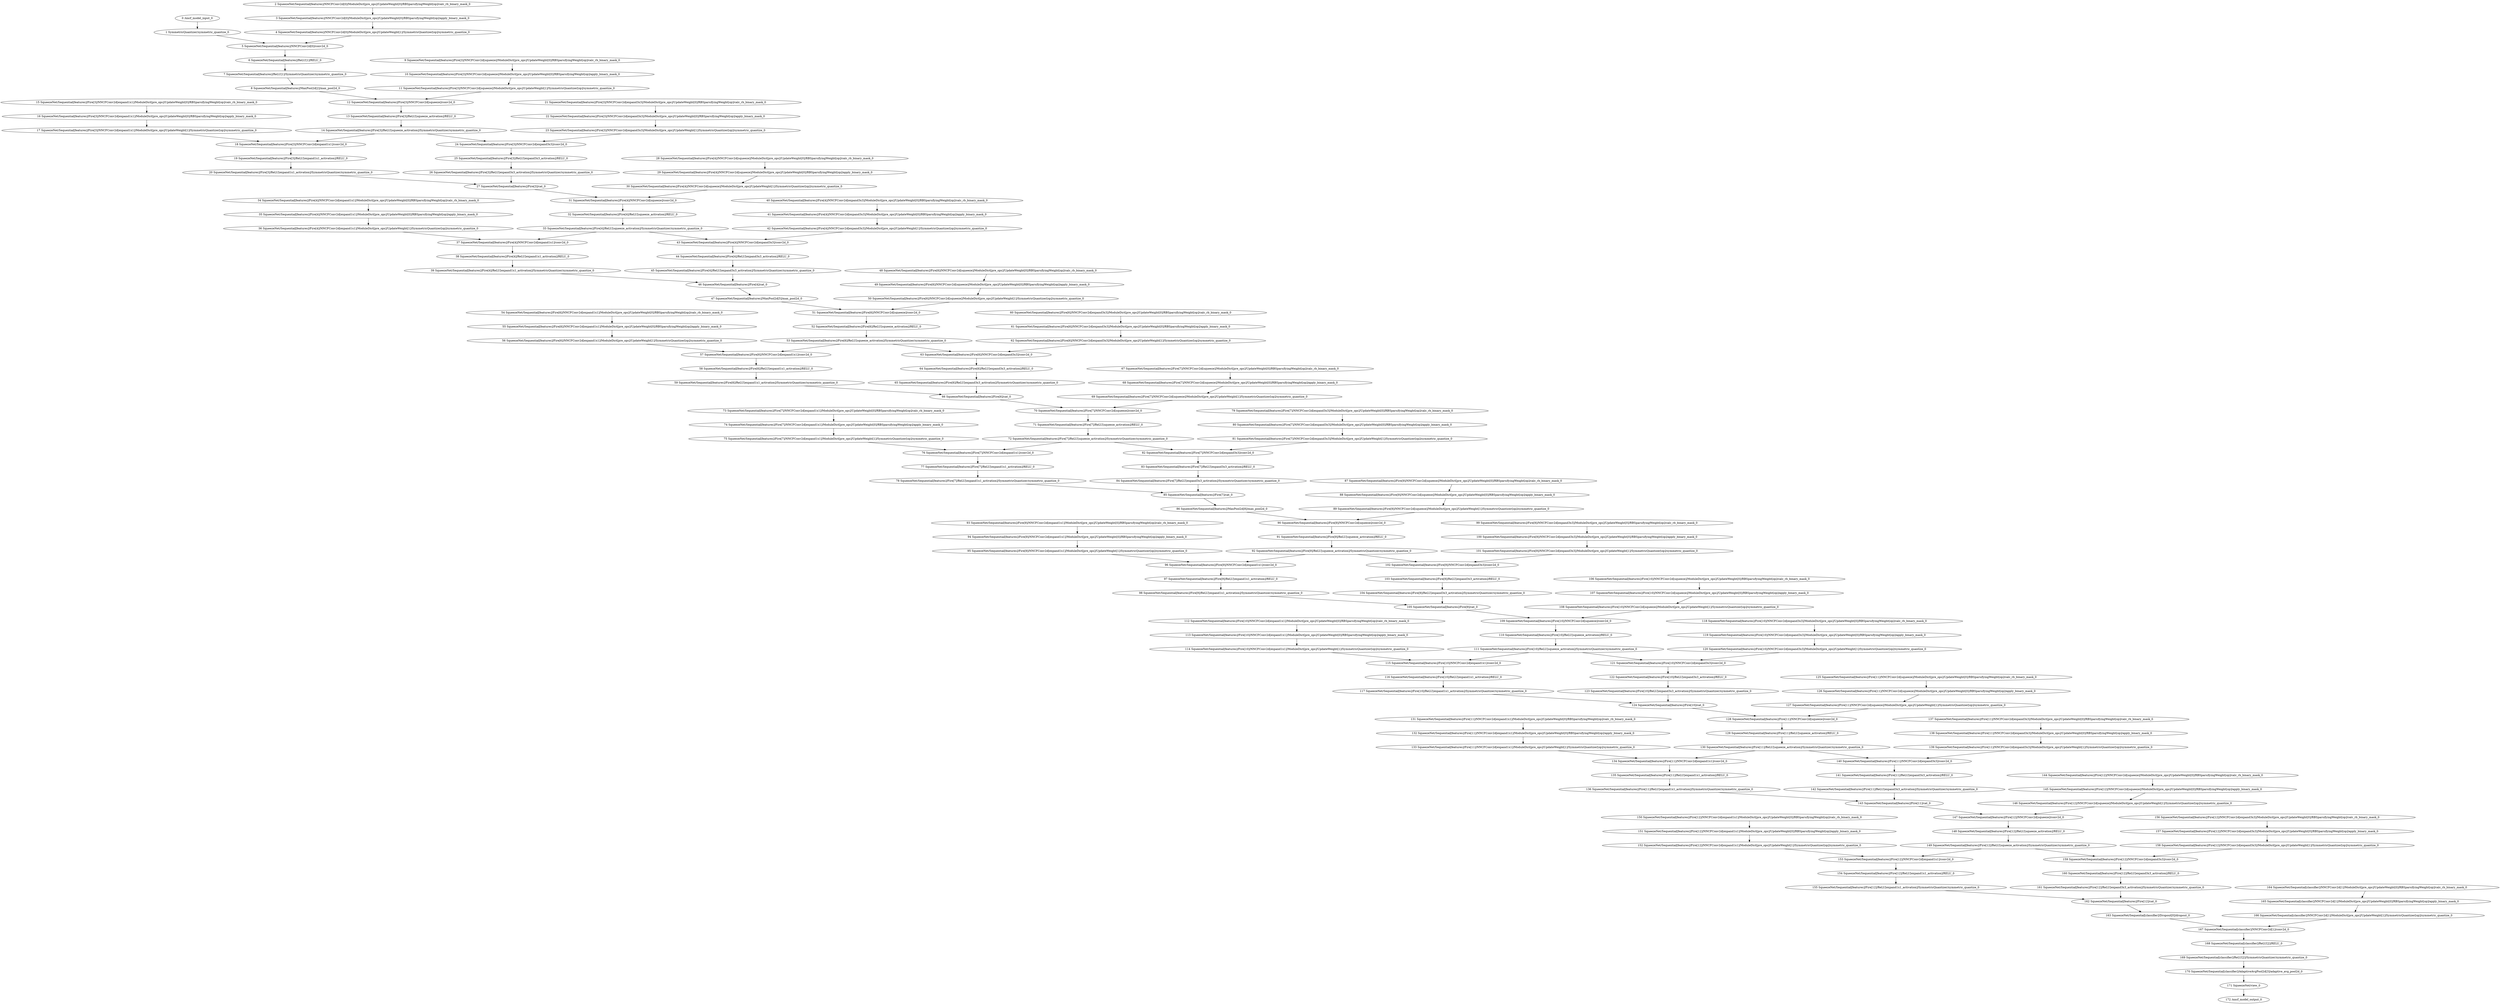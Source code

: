 strict digraph  {
"0 /nncf_model_input_0" [id=0, type=nncf_model_input];
"1 SymmetricQuantizer/symmetric_quantize_0" [id=1, type=symmetric_quantize];
"2 SqueezeNet/Sequential[features]/NNCFConv2d[0]/ModuleDict[pre_ops]/UpdateWeight[0]/RBSparsifyingWeight[op]/calc_rb_binary_mask_0" [id=2, type=calc_rb_binary_mask];
"3 SqueezeNet/Sequential[features]/NNCFConv2d[0]/ModuleDict[pre_ops]/UpdateWeight[0]/RBSparsifyingWeight[op]/apply_binary_mask_0" [id=3, type=apply_binary_mask];
"4 SqueezeNet/Sequential[features]/NNCFConv2d[0]/ModuleDict[pre_ops]/UpdateWeight[1]/SymmetricQuantizer[op]/symmetric_quantize_0" [id=4, type=symmetric_quantize];
"5 SqueezeNet/Sequential[features]/NNCFConv2d[0]/conv2d_0" [id=5, type=conv2d];
"6 SqueezeNet/Sequential[features]/ReLU[1]/RELU_0" [id=6, type=RELU];
"7 SqueezeNet/Sequential[features]/ReLU[1]/SymmetricQuantizer/symmetric_quantize_0" [id=7, type=symmetric_quantize];
"8 SqueezeNet/Sequential[features]/MaxPool2d[2]/max_pool2d_0" [id=8, type=max_pool2d];
"9 SqueezeNet/Sequential[features]/Fire[3]/NNCFConv2d[squeeze]/ModuleDict[pre_ops]/UpdateWeight[0]/RBSparsifyingWeight[op]/calc_rb_binary_mask_0" [id=9, type=calc_rb_binary_mask];
"10 SqueezeNet/Sequential[features]/Fire[3]/NNCFConv2d[squeeze]/ModuleDict[pre_ops]/UpdateWeight[0]/RBSparsifyingWeight[op]/apply_binary_mask_0" [id=10, type=apply_binary_mask];
"11 SqueezeNet/Sequential[features]/Fire[3]/NNCFConv2d[squeeze]/ModuleDict[pre_ops]/UpdateWeight[1]/SymmetricQuantizer[op]/symmetric_quantize_0" [id=11, type=symmetric_quantize];
"12 SqueezeNet/Sequential[features]/Fire[3]/NNCFConv2d[squeeze]/conv2d_0" [id=12, type=conv2d];
"13 SqueezeNet/Sequential[features]/Fire[3]/ReLU[squeeze_activation]/RELU_0" [id=13, type=RELU];
"14 SqueezeNet/Sequential[features]/Fire[3]/ReLU[squeeze_activation]/SymmetricQuantizer/symmetric_quantize_0" [id=14, type=symmetric_quantize];
"15 SqueezeNet/Sequential[features]/Fire[3]/NNCFConv2d[expand1x1]/ModuleDict[pre_ops]/UpdateWeight[0]/RBSparsifyingWeight[op]/calc_rb_binary_mask_0" [id=15, type=calc_rb_binary_mask];
"16 SqueezeNet/Sequential[features]/Fire[3]/NNCFConv2d[expand1x1]/ModuleDict[pre_ops]/UpdateWeight[0]/RBSparsifyingWeight[op]/apply_binary_mask_0" [id=16, type=apply_binary_mask];
"17 SqueezeNet/Sequential[features]/Fire[3]/NNCFConv2d[expand1x1]/ModuleDict[pre_ops]/UpdateWeight[1]/SymmetricQuantizer[op]/symmetric_quantize_0" [id=17, type=symmetric_quantize];
"18 SqueezeNet/Sequential[features]/Fire[3]/NNCFConv2d[expand1x1]/conv2d_0" [id=18, type=conv2d];
"19 SqueezeNet/Sequential[features]/Fire[3]/ReLU[expand1x1_activation]/RELU_0" [id=19, type=RELU];
"20 SqueezeNet/Sequential[features]/Fire[3]/ReLU[expand1x1_activation]/SymmetricQuantizer/symmetric_quantize_0" [id=20, type=symmetric_quantize];
"21 SqueezeNet/Sequential[features]/Fire[3]/NNCFConv2d[expand3x3]/ModuleDict[pre_ops]/UpdateWeight[0]/RBSparsifyingWeight[op]/calc_rb_binary_mask_0" [id=21, type=calc_rb_binary_mask];
"22 SqueezeNet/Sequential[features]/Fire[3]/NNCFConv2d[expand3x3]/ModuleDict[pre_ops]/UpdateWeight[0]/RBSparsifyingWeight[op]/apply_binary_mask_0" [id=22, type=apply_binary_mask];
"23 SqueezeNet/Sequential[features]/Fire[3]/NNCFConv2d[expand3x3]/ModuleDict[pre_ops]/UpdateWeight[1]/SymmetricQuantizer[op]/symmetric_quantize_0" [id=23, type=symmetric_quantize];
"24 SqueezeNet/Sequential[features]/Fire[3]/NNCFConv2d[expand3x3]/conv2d_0" [id=24, type=conv2d];
"25 SqueezeNet/Sequential[features]/Fire[3]/ReLU[expand3x3_activation]/RELU_0" [id=25, type=RELU];
"26 SqueezeNet/Sequential[features]/Fire[3]/ReLU[expand3x3_activation]/SymmetricQuantizer/symmetric_quantize_0" [id=26, type=symmetric_quantize];
"27 SqueezeNet/Sequential[features]/Fire[3]/cat_0" [id=27, type=cat];
"28 SqueezeNet/Sequential[features]/Fire[4]/NNCFConv2d[squeeze]/ModuleDict[pre_ops]/UpdateWeight[0]/RBSparsifyingWeight[op]/calc_rb_binary_mask_0" [id=28, type=calc_rb_binary_mask];
"29 SqueezeNet/Sequential[features]/Fire[4]/NNCFConv2d[squeeze]/ModuleDict[pre_ops]/UpdateWeight[0]/RBSparsifyingWeight[op]/apply_binary_mask_0" [id=29, type=apply_binary_mask];
"30 SqueezeNet/Sequential[features]/Fire[4]/NNCFConv2d[squeeze]/ModuleDict[pre_ops]/UpdateWeight[1]/SymmetricQuantizer[op]/symmetric_quantize_0" [id=30, type=symmetric_quantize];
"31 SqueezeNet/Sequential[features]/Fire[4]/NNCFConv2d[squeeze]/conv2d_0" [id=31, type=conv2d];
"32 SqueezeNet/Sequential[features]/Fire[4]/ReLU[squeeze_activation]/RELU_0" [id=32, type=RELU];
"33 SqueezeNet/Sequential[features]/Fire[4]/ReLU[squeeze_activation]/SymmetricQuantizer/symmetric_quantize_0" [id=33, type=symmetric_quantize];
"34 SqueezeNet/Sequential[features]/Fire[4]/NNCFConv2d[expand1x1]/ModuleDict[pre_ops]/UpdateWeight[0]/RBSparsifyingWeight[op]/calc_rb_binary_mask_0" [id=34, type=calc_rb_binary_mask];
"35 SqueezeNet/Sequential[features]/Fire[4]/NNCFConv2d[expand1x1]/ModuleDict[pre_ops]/UpdateWeight[0]/RBSparsifyingWeight[op]/apply_binary_mask_0" [id=35, type=apply_binary_mask];
"36 SqueezeNet/Sequential[features]/Fire[4]/NNCFConv2d[expand1x1]/ModuleDict[pre_ops]/UpdateWeight[1]/SymmetricQuantizer[op]/symmetric_quantize_0" [id=36, type=symmetric_quantize];
"37 SqueezeNet/Sequential[features]/Fire[4]/NNCFConv2d[expand1x1]/conv2d_0" [id=37, type=conv2d];
"38 SqueezeNet/Sequential[features]/Fire[4]/ReLU[expand1x1_activation]/RELU_0" [id=38, type=RELU];
"39 SqueezeNet/Sequential[features]/Fire[4]/ReLU[expand1x1_activation]/SymmetricQuantizer/symmetric_quantize_0" [id=39, type=symmetric_quantize];
"40 SqueezeNet/Sequential[features]/Fire[4]/NNCFConv2d[expand3x3]/ModuleDict[pre_ops]/UpdateWeight[0]/RBSparsifyingWeight[op]/calc_rb_binary_mask_0" [id=40, type=calc_rb_binary_mask];
"41 SqueezeNet/Sequential[features]/Fire[4]/NNCFConv2d[expand3x3]/ModuleDict[pre_ops]/UpdateWeight[0]/RBSparsifyingWeight[op]/apply_binary_mask_0" [id=41, type=apply_binary_mask];
"42 SqueezeNet/Sequential[features]/Fire[4]/NNCFConv2d[expand3x3]/ModuleDict[pre_ops]/UpdateWeight[1]/SymmetricQuantizer[op]/symmetric_quantize_0" [id=42, type=symmetric_quantize];
"43 SqueezeNet/Sequential[features]/Fire[4]/NNCFConv2d[expand3x3]/conv2d_0" [id=43, type=conv2d];
"44 SqueezeNet/Sequential[features]/Fire[4]/ReLU[expand3x3_activation]/RELU_0" [id=44, type=RELU];
"45 SqueezeNet/Sequential[features]/Fire[4]/ReLU[expand3x3_activation]/SymmetricQuantizer/symmetric_quantize_0" [id=45, type=symmetric_quantize];
"46 SqueezeNet/Sequential[features]/Fire[4]/cat_0" [id=46, type=cat];
"47 SqueezeNet/Sequential[features]/MaxPool2d[5]/max_pool2d_0" [id=47, type=max_pool2d];
"48 SqueezeNet/Sequential[features]/Fire[6]/NNCFConv2d[squeeze]/ModuleDict[pre_ops]/UpdateWeight[0]/RBSparsifyingWeight[op]/calc_rb_binary_mask_0" [id=48, type=calc_rb_binary_mask];
"49 SqueezeNet/Sequential[features]/Fire[6]/NNCFConv2d[squeeze]/ModuleDict[pre_ops]/UpdateWeight[0]/RBSparsifyingWeight[op]/apply_binary_mask_0" [id=49, type=apply_binary_mask];
"50 SqueezeNet/Sequential[features]/Fire[6]/NNCFConv2d[squeeze]/ModuleDict[pre_ops]/UpdateWeight[1]/SymmetricQuantizer[op]/symmetric_quantize_0" [id=50, type=symmetric_quantize];
"51 SqueezeNet/Sequential[features]/Fire[6]/NNCFConv2d[squeeze]/conv2d_0" [id=51, type=conv2d];
"52 SqueezeNet/Sequential[features]/Fire[6]/ReLU[squeeze_activation]/RELU_0" [id=52, type=RELU];
"53 SqueezeNet/Sequential[features]/Fire[6]/ReLU[squeeze_activation]/SymmetricQuantizer/symmetric_quantize_0" [id=53, type=symmetric_quantize];
"54 SqueezeNet/Sequential[features]/Fire[6]/NNCFConv2d[expand1x1]/ModuleDict[pre_ops]/UpdateWeight[0]/RBSparsifyingWeight[op]/calc_rb_binary_mask_0" [id=54, type=calc_rb_binary_mask];
"55 SqueezeNet/Sequential[features]/Fire[6]/NNCFConv2d[expand1x1]/ModuleDict[pre_ops]/UpdateWeight[0]/RBSparsifyingWeight[op]/apply_binary_mask_0" [id=55, type=apply_binary_mask];
"56 SqueezeNet/Sequential[features]/Fire[6]/NNCFConv2d[expand1x1]/ModuleDict[pre_ops]/UpdateWeight[1]/SymmetricQuantizer[op]/symmetric_quantize_0" [id=56, type=symmetric_quantize];
"57 SqueezeNet/Sequential[features]/Fire[6]/NNCFConv2d[expand1x1]/conv2d_0" [id=57, type=conv2d];
"58 SqueezeNet/Sequential[features]/Fire[6]/ReLU[expand1x1_activation]/RELU_0" [id=58, type=RELU];
"59 SqueezeNet/Sequential[features]/Fire[6]/ReLU[expand1x1_activation]/SymmetricQuantizer/symmetric_quantize_0" [id=59, type=symmetric_quantize];
"60 SqueezeNet/Sequential[features]/Fire[6]/NNCFConv2d[expand3x3]/ModuleDict[pre_ops]/UpdateWeight[0]/RBSparsifyingWeight[op]/calc_rb_binary_mask_0" [id=60, type=calc_rb_binary_mask];
"61 SqueezeNet/Sequential[features]/Fire[6]/NNCFConv2d[expand3x3]/ModuleDict[pre_ops]/UpdateWeight[0]/RBSparsifyingWeight[op]/apply_binary_mask_0" [id=61, type=apply_binary_mask];
"62 SqueezeNet/Sequential[features]/Fire[6]/NNCFConv2d[expand3x3]/ModuleDict[pre_ops]/UpdateWeight[1]/SymmetricQuantizer[op]/symmetric_quantize_0" [id=62, type=symmetric_quantize];
"63 SqueezeNet/Sequential[features]/Fire[6]/NNCFConv2d[expand3x3]/conv2d_0" [id=63, type=conv2d];
"64 SqueezeNet/Sequential[features]/Fire[6]/ReLU[expand3x3_activation]/RELU_0" [id=64, type=RELU];
"65 SqueezeNet/Sequential[features]/Fire[6]/ReLU[expand3x3_activation]/SymmetricQuantizer/symmetric_quantize_0" [id=65, type=symmetric_quantize];
"66 SqueezeNet/Sequential[features]/Fire[6]/cat_0" [id=66, type=cat];
"67 SqueezeNet/Sequential[features]/Fire[7]/NNCFConv2d[squeeze]/ModuleDict[pre_ops]/UpdateWeight[0]/RBSparsifyingWeight[op]/calc_rb_binary_mask_0" [id=67, type=calc_rb_binary_mask];
"68 SqueezeNet/Sequential[features]/Fire[7]/NNCFConv2d[squeeze]/ModuleDict[pre_ops]/UpdateWeight[0]/RBSparsifyingWeight[op]/apply_binary_mask_0" [id=68, type=apply_binary_mask];
"69 SqueezeNet/Sequential[features]/Fire[7]/NNCFConv2d[squeeze]/ModuleDict[pre_ops]/UpdateWeight[1]/SymmetricQuantizer[op]/symmetric_quantize_0" [id=69, type=symmetric_quantize];
"70 SqueezeNet/Sequential[features]/Fire[7]/NNCFConv2d[squeeze]/conv2d_0" [id=70, type=conv2d];
"71 SqueezeNet/Sequential[features]/Fire[7]/ReLU[squeeze_activation]/RELU_0" [id=71, type=RELU];
"72 SqueezeNet/Sequential[features]/Fire[7]/ReLU[squeeze_activation]/SymmetricQuantizer/symmetric_quantize_0" [id=72, type=symmetric_quantize];
"73 SqueezeNet/Sequential[features]/Fire[7]/NNCFConv2d[expand1x1]/ModuleDict[pre_ops]/UpdateWeight[0]/RBSparsifyingWeight[op]/calc_rb_binary_mask_0" [id=73, type=calc_rb_binary_mask];
"74 SqueezeNet/Sequential[features]/Fire[7]/NNCFConv2d[expand1x1]/ModuleDict[pre_ops]/UpdateWeight[0]/RBSparsifyingWeight[op]/apply_binary_mask_0" [id=74, type=apply_binary_mask];
"75 SqueezeNet/Sequential[features]/Fire[7]/NNCFConv2d[expand1x1]/ModuleDict[pre_ops]/UpdateWeight[1]/SymmetricQuantizer[op]/symmetric_quantize_0" [id=75, type=symmetric_quantize];
"76 SqueezeNet/Sequential[features]/Fire[7]/NNCFConv2d[expand1x1]/conv2d_0" [id=76, type=conv2d];
"77 SqueezeNet/Sequential[features]/Fire[7]/ReLU[expand1x1_activation]/RELU_0" [id=77, type=RELU];
"78 SqueezeNet/Sequential[features]/Fire[7]/ReLU[expand1x1_activation]/SymmetricQuantizer/symmetric_quantize_0" [id=78, type=symmetric_quantize];
"79 SqueezeNet/Sequential[features]/Fire[7]/NNCFConv2d[expand3x3]/ModuleDict[pre_ops]/UpdateWeight[0]/RBSparsifyingWeight[op]/calc_rb_binary_mask_0" [id=79, type=calc_rb_binary_mask];
"80 SqueezeNet/Sequential[features]/Fire[7]/NNCFConv2d[expand3x3]/ModuleDict[pre_ops]/UpdateWeight[0]/RBSparsifyingWeight[op]/apply_binary_mask_0" [id=80, type=apply_binary_mask];
"81 SqueezeNet/Sequential[features]/Fire[7]/NNCFConv2d[expand3x3]/ModuleDict[pre_ops]/UpdateWeight[1]/SymmetricQuantizer[op]/symmetric_quantize_0" [id=81, type=symmetric_quantize];
"82 SqueezeNet/Sequential[features]/Fire[7]/NNCFConv2d[expand3x3]/conv2d_0" [id=82, type=conv2d];
"83 SqueezeNet/Sequential[features]/Fire[7]/ReLU[expand3x3_activation]/RELU_0" [id=83, type=RELU];
"84 SqueezeNet/Sequential[features]/Fire[7]/ReLU[expand3x3_activation]/SymmetricQuantizer/symmetric_quantize_0" [id=84, type=symmetric_quantize];
"85 SqueezeNet/Sequential[features]/Fire[7]/cat_0" [id=85, type=cat];
"86 SqueezeNet/Sequential[features]/MaxPool2d[8]/max_pool2d_0" [id=86, type=max_pool2d];
"87 SqueezeNet/Sequential[features]/Fire[9]/NNCFConv2d[squeeze]/ModuleDict[pre_ops]/UpdateWeight[0]/RBSparsifyingWeight[op]/calc_rb_binary_mask_0" [id=87, type=calc_rb_binary_mask];
"88 SqueezeNet/Sequential[features]/Fire[9]/NNCFConv2d[squeeze]/ModuleDict[pre_ops]/UpdateWeight[0]/RBSparsifyingWeight[op]/apply_binary_mask_0" [id=88, type=apply_binary_mask];
"89 SqueezeNet/Sequential[features]/Fire[9]/NNCFConv2d[squeeze]/ModuleDict[pre_ops]/UpdateWeight[1]/SymmetricQuantizer[op]/symmetric_quantize_0" [id=89, type=symmetric_quantize];
"90 SqueezeNet/Sequential[features]/Fire[9]/NNCFConv2d[squeeze]/conv2d_0" [id=90, type=conv2d];
"91 SqueezeNet/Sequential[features]/Fire[9]/ReLU[squeeze_activation]/RELU_0" [id=91, type=RELU];
"92 SqueezeNet/Sequential[features]/Fire[9]/ReLU[squeeze_activation]/SymmetricQuantizer/symmetric_quantize_0" [id=92, type=symmetric_quantize];
"93 SqueezeNet/Sequential[features]/Fire[9]/NNCFConv2d[expand1x1]/ModuleDict[pre_ops]/UpdateWeight[0]/RBSparsifyingWeight[op]/calc_rb_binary_mask_0" [id=93, type=calc_rb_binary_mask];
"94 SqueezeNet/Sequential[features]/Fire[9]/NNCFConv2d[expand1x1]/ModuleDict[pre_ops]/UpdateWeight[0]/RBSparsifyingWeight[op]/apply_binary_mask_0" [id=94, type=apply_binary_mask];
"95 SqueezeNet/Sequential[features]/Fire[9]/NNCFConv2d[expand1x1]/ModuleDict[pre_ops]/UpdateWeight[1]/SymmetricQuantizer[op]/symmetric_quantize_0" [id=95, type=symmetric_quantize];
"96 SqueezeNet/Sequential[features]/Fire[9]/NNCFConv2d[expand1x1]/conv2d_0" [id=96, type=conv2d];
"97 SqueezeNet/Sequential[features]/Fire[9]/ReLU[expand1x1_activation]/RELU_0" [id=97, type=RELU];
"98 SqueezeNet/Sequential[features]/Fire[9]/ReLU[expand1x1_activation]/SymmetricQuantizer/symmetric_quantize_0" [id=98, type=symmetric_quantize];
"99 SqueezeNet/Sequential[features]/Fire[9]/NNCFConv2d[expand3x3]/ModuleDict[pre_ops]/UpdateWeight[0]/RBSparsifyingWeight[op]/calc_rb_binary_mask_0" [id=99, type=calc_rb_binary_mask];
"100 SqueezeNet/Sequential[features]/Fire[9]/NNCFConv2d[expand3x3]/ModuleDict[pre_ops]/UpdateWeight[0]/RBSparsifyingWeight[op]/apply_binary_mask_0" [id=100, type=apply_binary_mask];
"101 SqueezeNet/Sequential[features]/Fire[9]/NNCFConv2d[expand3x3]/ModuleDict[pre_ops]/UpdateWeight[1]/SymmetricQuantizer[op]/symmetric_quantize_0" [id=101, type=symmetric_quantize];
"102 SqueezeNet/Sequential[features]/Fire[9]/NNCFConv2d[expand3x3]/conv2d_0" [id=102, type=conv2d];
"103 SqueezeNet/Sequential[features]/Fire[9]/ReLU[expand3x3_activation]/RELU_0" [id=103, type=RELU];
"104 SqueezeNet/Sequential[features]/Fire[9]/ReLU[expand3x3_activation]/SymmetricQuantizer/symmetric_quantize_0" [id=104, type=symmetric_quantize];
"105 SqueezeNet/Sequential[features]/Fire[9]/cat_0" [id=105, type=cat];
"106 SqueezeNet/Sequential[features]/Fire[10]/NNCFConv2d[squeeze]/ModuleDict[pre_ops]/UpdateWeight[0]/RBSparsifyingWeight[op]/calc_rb_binary_mask_0" [id=106, type=calc_rb_binary_mask];
"107 SqueezeNet/Sequential[features]/Fire[10]/NNCFConv2d[squeeze]/ModuleDict[pre_ops]/UpdateWeight[0]/RBSparsifyingWeight[op]/apply_binary_mask_0" [id=107, type=apply_binary_mask];
"108 SqueezeNet/Sequential[features]/Fire[10]/NNCFConv2d[squeeze]/ModuleDict[pre_ops]/UpdateWeight[1]/SymmetricQuantizer[op]/symmetric_quantize_0" [id=108, type=symmetric_quantize];
"109 SqueezeNet/Sequential[features]/Fire[10]/NNCFConv2d[squeeze]/conv2d_0" [id=109, type=conv2d];
"110 SqueezeNet/Sequential[features]/Fire[10]/ReLU[squeeze_activation]/RELU_0" [id=110, type=RELU];
"111 SqueezeNet/Sequential[features]/Fire[10]/ReLU[squeeze_activation]/SymmetricQuantizer/symmetric_quantize_0" [id=111, type=symmetric_quantize];
"112 SqueezeNet/Sequential[features]/Fire[10]/NNCFConv2d[expand1x1]/ModuleDict[pre_ops]/UpdateWeight[0]/RBSparsifyingWeight[op]/calc_rb_binary_mask_0" [id=112, type=calc_rb_binary_mask];
"113 SqueezeNet/Sequential[features]/Fire[10]/NNCFConv2d[expand1x1]/ModuleDict[pre_ops]/UpdateWeight[0]/RBSparsifyingWeight[op]/apply_binary_mask_0" [id=113, type=apply_binary_mask];
"114 SqueezeNet/Sequential[features]/Fire[10]/NNCFConv2d[expand1x1]/ModuleDict[pre_ops]/UpdateWeight[1]/SymmetricQuantizer[op]/symmetric_quantize_0" [id=114, type=symmetric_quantize];
"115 SqueezeNet/Sequential[features]/Fire[10]/NNCFConv2d[expand1x1]/conv2d_0" [id=115, type=conv2d];
"116 SqueezeNet/Sequential[features]/Fire[10]/ReLU[expand1x1_activation]/RELU_0" [id=116, type=RELU];
"117 SqueezeNet/Sequential[features]/Fire[10]/ReLU[expand1x1_activation]/SymmetricQuantizer/symmetric_quantize_0" [id=117, type=symmetric_quantize];
"118 SqueezeNet/Sequential[features]/Fire[10]/NNCFConv2d[expand3x3]/ModuleDict[pre_ops]/UpdateWeight[0]/RBSparsifyingWeight[op]/calc_rb_binary_mask_0" [id=118, type=calc_rb_binary_mask];
"119 SqueezeNet/Sequential[features]/Fire[10]/NNCFConv2d[expand3x3]/ModuleDict[pre_ops]/UpdateWeight[0]/RBSparsifyingWeight[op]/apply_binary_mask_0" [id=119, type=apply_binary_mask];
"120 SqueezeNet/Sequential[features]/Fire[10]/NNCFConv2d[expand3x3]/ModuleDict[pre_ops]/UpdateWeight[1]/SymmetricQuantizer[op]/symmetric_quantize_0" [id=120, type=symmetric_quantize];
"121 SqueezeNet/Sequential[features]/Fire[10]/NNCFConv2d[expand3x3]/conv2d_0" [id=121, type=conv2d];
"122 SqueezeNet/Sequential[features]/Fire[10]/ReLU[expand3x3_activation]/RELU_0" [id=122, type=RELU];
"123 SqueezeNet/Sequential[features]/Fire[10]/ReLU[expand3x3_activation]/SymmetricQuantizer/symmetric_quantize_0" [id=123, type=symmetric_quantize];
"124 SqueezeNet/Sequential[features]/Fire[10]/cat_0" [id=124, type=cat];
"125 SqueezeNet/Sequential[features]/Fire[11]/NNCFConv2d[squeeze]/ModuleDict[pre_ops]/UpdateWeight[0]/RBSparsifyingWeight[op]/calc_rb_binary_mask_0" [id=125, type=calc_rb_binary_mask];
"126 SqueezeNet/Sequential[features]/Fire[11]/NNCFConv2d[squeeze]/ModuleDict[pre_ops]/UpdateWeight[0]/RBSparsifyingWeight[op]/apply_binary_mask_0" [id=126, type=apply_binary_mask];
"127 SqueezeNet/Sequential[features]/Fire[11]/NNCFConv2d[squeeze]/ModuleDict[pre_ops]/UpdateWeight[1]/SymmetricQuantizer[op]/symmetric_quantize_0" [id=127, type=symmetric_quantize];
"128 SqueezeNet/Sequential[features]/Fire[11]/NNCFConv2d[squeeze]/conv2d_0" [id=128, type=conv2d];
"129 SqueezeNet/Sequential[features]/Fire[11]/ReLU[squeeze_activation]/RELU_0" [id=129, type=RELU];
"130 SqueezeNet/Sequential[features]/Fire[11]/ReLU[squeeze_activation]/SymmetricQuantizer/symmetric_quantize_0" [id=130, type=symmetric_quantize];
"131 SqueezeNet/Sequential[features]/Fire[11]/NNCFConv2d[expand1x1]/ModuleDict[pre_ops]/UpdateWeight[0]/RBSparsifyingWeight[op]/calc_rb_binary_mask_0" [id=131, type=calc_rb_binary_mask];
"132 SqueezeNet/Sequential[features]/Fire[11]/NNCFConv2d[expand1x1]/ModuleDict[pre_ops]/UpdateWeight[0]/RBSparsifyingWeight[op]/apply_binary_mask_0" [id=132, type=apply_binary_mask];
"133 SqueezeNet/Sequential[features]/Fire[11]/NNCFConv2d[expand1x1]/ModuleDict[pre_ops]/UpdateWeight[1]/SymmetricQuantizer[op]/symmetric_quantize_0" [id=133, type=symmetric_quantize];
"134 SqueezeNet/Sequential[features]/Fire[11]/NNCFConv2d[expand1x1]/conv2d_0" [id=134, type=conv2d];
"135 SqueezeNet/Sequential[features]/Fire[11]/ReLU[expand1x1_activation]/RELU_0" [id=135, type=RELU];
"136 SqueezeNet/Sequential[features]/Fire[11]/ReLU[expand1x1_activation]/SymmetricQuantizer/symmetric_quantize_0" [id=136, type=symmetric_quantize];
"137 SqueezeNet/Sequential[features]/Fire[11]/NNCFConv2d[expand3x3]/ModuleDict[pre_ops]/UpdateWeight[0]/RBSparsifyingWeight[op]/calc_rb_binary_mask_0" [id=137, type=calc_rb_binary_mask];
"138 SqueezeNet/Sequential[features]/Fire[11]/NNCFConv2d[expand3x3]/ModuleDict[pre_ops]/UpdateWeight[0]/RBSparsifyingWeight[op]/apply_binary_mask_0" [id=138, type=apply_binary_mask];
"139 SqueezeNet/Sequential[features]/Fire[11]/NNCFConv2d[expand3x3]/ModuleDict[pre_ops]/UpdateWeight[1]/SymmetricQuantizer[op]/symmetric_quantize_0" [id=139, type=symmetric_quantize];
"140 SqueezeNet/Sequential[features]/Fire[11]/NNCFConv2d[expand3x3]/conv2d_0" [id=140, type=conv2d];
"141 SqueezeNet/Sequential[features]/Fire[11]/ReLU[expand3x3_activation]/RELU_0" [id=141, type=RELU];
"142 SqueezeNet/Sequential[features]/Fire[11]/ReLU[expand3x3_activation]/SymmetricQuantizer/symmetric_quantize_0" [id=142, type=symmetric_quantize];
"143 SqueezeNet/Sequential[features]/Fire[11]/cat_0" [id=143, type=cat];
"144 SqueezeNet/Sequential[features]/Fire[12]/NNCFConv2d[squeeze]/ModuleDict[pre_ops]/UpdateWeight[0]/RBSparsifyingWeight[op]/calc_rb_binary_mask_0" [id=144, type=calc_rb_binary_mask];
"145 SqueezeNet/Sequential[features]/Fire[12]/NNCFConv2d[squeeze]/ModuleDict[pre_ops]/UpdateWeight[0]/RBSparsifyingWeight[op]/apply_binary_mask_0" [id=145, type=apply_binary_mask];
"146 SqueezeNet/Sequential[features]/Fire[12]/NNCFConv2d[squeeze]/ModuleDict[pre_ops]/UpdateWeight[1]/SymmetricQuantizer[op]/symmetric_quantize_0" [id=146, type=symmetric_quantize];
"147 SqueezeNet/Sequential[features]/Fire[12]/NNCFConv2d[squeeze]/conv2d_0" [id=147, type=conv2d];
"148 SqueezeNet/Sequential[features]/Fire[12]/ReLU[squeeze_activation]/RELU_0" [id=148, type=RELU];
"149 SqueezeNet/Sequential[features]/Fire[12]/ReLU[squeeze_activation]/SymmetricQuantizer/symmetric_quantize_0" [id=149, type=symmetric_quantize];
"150 SqueezeNet/Sequential[features]/Fire[12]/NNCFConv2d[expand1x1]/ModuleDict[pre_ops]/UpdateWeight[0]/RBSparsifyingWeight[op]/calc_rb_binary_mask_0" [id=150, type=calc_rb_binary_mask];
"151 SqueezeNet/Sequential[features]/Fire[12]/NNCFConv2d[expand1x1]/ModuleDict[pre_ops]/UpdateWeight[0]/RBSparsifyingWeight[op]/apply_binary_mask_0" [id=151, type=apply_binary_mask];
"152 SqueezeNet/Sequential[features]/Fire[12]/NNCFConv2d[expand1x1]/ModuleDict[pre_ops]/UpdateWeight[1]/SymmetricQuantizer[op]/symmetric_quantize_0" [id=152, type=symmetric_quantize];
"153 SqueezeNet/Sequential[features]/Fire[12]/NNCFConv2d[expand1x1]/conv2d_0" [id=153, type=conv2d];
"154 SqueezeNet/Sequential[features]/Fire[12]/ReLU[expand1x1_activation]/RELU_0" [id=154, type=RELU];
"155 SqueezeNet/Sequential[features]/Fire[12]/ReLU[expand1x1_activation]/SymmetricQuantizer/symmetric_quantize_0" [id=155, type=symmetric_quantize];
"156 SqueezeNet/Sequential[features]/Fire[12]/NNCFConv2d[expand3x3]/ModuleDict[pre_ops]/UpdateWeight[0]/RBSparsifyingWeight[op]/calc_rb_binary_mask_0" [id=156, type=calc_rb_binary_mask];
"157 SqueezeNet/Sequential[features]/Fire[12]/NNCFConv2d[expand3x3]/ModuleDict[pre_ops]/UpdateWeight[0]/RBSparsifyingWeight[op]/apply_binary_mask_0" [id=157, type=apply_binary_mask];
"158 SqueezeNet/Sequential[features]/Fire[12]/NNCFConv2d[expand3x3]/ModuleDict[pre_ops]/UpdateWeight[1]/SymmetricQuantizer[op]/symmetric_quantize_0" [id=158, type=symmetric_quantize];
"159 SqueezeNet/Sequential[features]/Fire[12]/NNCFConv2d[expand3x3]/conv2d_0" [id=159, type=conv2d];
"160 SqueezeNet/Sequential[features]/Fire[12]/ReLU[expand3x3_activation]/RELU_0" [id=160, type=RELU];
"161 SqueezeNet/Sequential[features]/Fire[12]/ReLU[expand3x3_activation]/SymmetricQuantizer/symmetric_quantize_0" [id=161, type=symmetric_quantize];
"162 SqueezeNet/Sequential[features]/Fire[12]/cat_0" [id=162, type=cat];
"163 SqueezeNet/Sequential[classifier]/Dropout[0]/dropout_0" [id=163, type=dropout];
"164 SqueezeNet/Sequential[classifier]/NNCFConv2d[1]/ModuleDict[pre_ops]/UpdateWeight[0]/RBSparsifyingWeight[op]/calc_rb_binary_mask_0" [id=164, type=calc_rb_binary_mask];
"165 SqueezeNet/Sequential[classifier]/NNCFConv2d[1]/ModuleDict[pre_ops]/UpdateWeight[0]/RBSparsifyingWeight[op]/apply_binary_mask_0" [id=165, type=apply_binary_mask];
"166 SqueezeNet/Sequential[classifier]/NNCFConv2d[1]/ModuleDict[pre_ops]/UpdateWeight[1]/SymmetricQuantizer[op]/symmetric_quantize_0" [id=166, type=symmetric_quantize];
"167 SqueezeNet/Sequential[classifier]/NNCFConv2d[1]/conv2d_0" [id=167, type=conv2d];
"168 SqueezeNet/Sequential[classifier]/ReLU[2]/RELU_0" [id=168, type=RELU];
"169 SqueezeNet/Sequential[classifier]/ReLU[2]/SymmetricQuantizer/symmetric_quantize_0" [id=169, type=symmetric_quantize];
"170 SqueezeNet/Sequential[classifier]/AdaptiveAvgPool2d[3]/adaptive_avg_pool2d_0" [id=170, type=adaptive_avg_pool2d];
"171 SqueezeNet/view_0" [id=171, type=view];
"172 /nncf_model_output_0" [id=172, type=nncf_model_output];
"0 /nncf_model_input_0" -> "1 SymmetricQuantizer/symmetric_quantize_0";
"1 SymmetricQuantizer/symmetric_quantize_0" -> "5 SqueezeNet/Sequential[features]/NNCFConv2d[0]/conv2d_0";
"2 SqueezeNet/Sequential[features]/NNCFConv2d[0]/ModuleDict[pre_ops]/UpdateWeight[0]/RBSparsifyingWeight[op]/calc_rb_binary_mask_0" -> "3 SqueezeNet/Sequential[features]/NNCFConv2d[0]/ModuleDict[pre_ops]/UpdateWeight[0]/RBSparsifyingWeight[op]/apply_binary_mask_0";
"3 SqueezeNet/Sequential[features]/NNCFConv2d[0]/ModuleDict[pre_ops]/UpdateWeight[0]/RBSparsifyingWeight[op]/apply_binary_mask_0" -> "4 SqueezeNet/Sequential[features]/NNCFConv2d[0]/ModuleDict[pre_ops]/UpdateWeight[1]/SymmetricQuantizer[op]/symmetric_quantize_0";
"4 SqueezeNet/Sequential[features]/NNCFConv2d[0]/ModuleDict[pre_ops]/UpdateWeight[1]/SymmetricQuantizer[op]/symmetric_quantize_0" -> "5 SqueezeNet/Sequential[features]/NNCFConv2d[0]/conv2d_0";
"5 SqueezeNet/Sequential[features]/NNCFConv2d[0]/conv2d_0" -> "6 SqueezeNet/Sequential[features]/ReLU[1]/RELU_0";
"6 SqueezeNet/Sequential[features]/ReLU[1]/RELU_0" -> "7 SqueezeNet/Sequential[features]/ReLU[1]/SymmetricQuantizer/symmetric_quantize_0";
"7 SqueezeNet/Sequential[features]/ReLU[1]/SymmetricQuantizer/symmetric_quantize_0" -> "8 SqueezeNet/Sequential[features]/MaxPool2d[2]/max_pool2d_0";
"8 SqueezeNet/Sequential[features]/MaxPool2d[2]/max_pool2d_0" -> "12 SqueezeNet/Sequential[features]/Fire[3]/NNCFConv2d[squeeze]/conv2d_0";
"9 SqueezeNet/Sequential[features]/Fire[3]/NNCFConv2d[squeeze]/ModuleDict[pre_ops]/UpdateWeight[0]/RBSparsifyingWeight[op]/calc_rb_binary_mask_0" -> "10 SqueezeNet/Sequential[features]/Fire[3]/NNCFConv2d[squeeze]/ModuleDict[pre_ops]/UpdateWeight[0]/RBSparsifyingWeight[op]/apply_binary_mask_0";
"10 SqueezeNet/Sequential[features]/Fire[3]/NNCFConv2d[squeeze]/ModuleDict[pre_ops]/UpdateWeight[0]/RBSparsifyingWeight[op]/apply_binary_mask_0" -> "11 SqueezeNet/Sequential[features]/Fire[3]/NNCFConv2d[squeeze]/ModuleDict[pre_ops]/UpdateWeight[1]/SymmetricQuantizer[op]/symmetric_quantize_0";
"11 SqueezeNet/Sequential[features]/Fire[3]/NNCFConv2d[squeeze]/ModuleDict[pre_ops]/UpdateWeight[1]/SymmetricQuantizer[op]/symmetric_quantize_0" -> "12 SqueezeNet/Sequential[features]/Fire[3]/NNCFConv2d[squeeze]/conv2d_0";
"12 SqueezeNet/Sequential[features]/Fire[3]/NNCFConv2d[squeeze]/conv2d_0" -> "13 SqueezeNet/Sequential[features]/Fire[3]/ReLU[squeeze_activation]/RELU_0";
"13 SqueezeNet/Sequential[features]/Fire[3]/ReLU[squeeze_activation]/RELU_0" -> "14 SqueezeNet/Sequential[features]/Fire[3]/ReLU[squeeze_activation]/SymmetricQuantizer/symmetric_quantize_0";
"14 SqueezeNet/Sequential[features]/Fire[3]/ReLU[squeeze_activation]/SymmetricQuantizer/symmetric_quantize_0" -> "18 SqueezeNet/Sequential[features]/Fire[3]/NNCFConv2d[expand1x1]/conv2d_0";
"14 SqueezeNet/Sequential[features]/Fire[3]/ReLU[squeeze_activation]/SymmetricQuantizer/symmetric_quantize_0" -> "24 SqueezeNet/Sequential[features]/Fire[3]/NNCFConv2d[expand3x3]/conv2d_0";
"15 SqueezeNet/Sequential[features]/Fire[3]/NNCFConv2d[expand1x1]/ModuleDict[pre_ops]/UpdateWeight[0]/RBSparsifyingWeight[op]/calc_rb_binary_mask_0" -> "16 SqueezeNet/Sequential[features]/Fire[3]/NNCFConv2d[expand1x1]/ModuleDict[pre_ops]/UpdateWeight[0]/RBSparsifyingWeight[op]/apply_binary_mask_0";
"16 SqueezeNet/Sequential[features]/Fire[3]/NNCFConv2d[expand1x1]/ModuleDict[pre_ops]/UpdateWeight[0]/RBSparsifyingWeight[op]/apply_binary_mask_0" -> "17 SqueezeNet/Sequential[features]/Fire[3]/NNCFConv2d[expand1x1]/ModuleDict[pre_ops]/UpdateWeight[1]/SymmetricQuantizer[op]/symmetric_quantize_0";
"17 SqueezeNet/Sequential[features]/Fire[3]/NNCFConv2d[expand1x1]/ModuleDict[pre_ops]/UpdateWeight[1]/SymmetricQuantizer[op]/symmetric_quantize_0" -> "18 SqueezeNet/Sequential[features]/Fire[3]/NNCFConv2d[expand1x1]/conv2d_0";
"18 SqueezeNet/Sequential[features]/Fire[3]/NNCFConv2d[expand1x1]/conv2d_0" -> "19 SqueezeNet/Sequential[features]/Fire[3]/ReLU[expand1x1_activation]/RELU_0";
"19 SqueezeNet/Sequential[features]/Fire[3]/ReLU[expand1x1_activation]/RELU_0" -> "20 SqueezeNet/Sequential[features]/Fire[3]/ReLU[expand1x1_activation]/SymmetricQuantizer/symmetric_quantize_0";
"20 SqueezeNet/Sequential[features]/Fire[3]/ReLU[expand1x1_activation]/SymmetricQuantizer/symmetric_quantize_0" -> "27 SqueezeNet/Sequential[features]/Fire[3]/cat_0";
"21 SqueezeNet/Sequential[features]/Fire[3]/NNCFConv2d[expand3x3]/ModuleDict[pre_ops]/UpdateWeight[0]/RBSparsifyingWeight[op]/calc_rb_binary_mask_0" -> "22 SqueezeNet/Sequential[features]/Fire[3]/NNCFConv2d[expand3x3]/ModuleDict[pre_ops]/UpdateWeight[0]/RBSparsifyingWeight[op]/apply_binary_mask_0";
"22 SqueezeNet/Sequential[features]/Fire[3]/NNCFConv2d[expand3x3]/ModuleDict[pre_ops]/UpdateWeight[0]/RBSparsifyingWeight[op]/apply_binary_mask_0" -> "23 SqueezeNet/Sequential[features]/Fire[3]/NNCFConv2d[expand3x3]/ModuleDict[pre_ops]/UpdateWeight[1]/SymmetricQuantizer[op]/symmetric_quantize_0";
"23 SqueezeNet/Sequential[features]/Fire[3]/NNCFConv2d[expand3x3]/ModuleDict[pre_ops]/UpdateWeight[1]/SymmetricQuantizer[op]/symmetric_quantize_0" -> "24 SqueezeNet/Sequential[features]/Fire[3]/NNCFConv2d[expand3x3]/conv2d_0";
"24 SqueezeNet/Sequential[features]/Fire[3]/NNCFConv2d[expand3x3]/conv2d_0" -> "25 SqueezeNet/Sequential[features]/Fire[3]/ReLU[expand3x3_activation]/RELU_0";
"25 SqueezeNet/Sequential[features]/Fire[3]/ReLU[expand3x3_activation]/RELU_0" -> "26 SqueezeNet/Sequential[features]/Fire[3]/ReLU[expand3x3_activation]/SymmetricQuantizer/symmetric_quantize_0";
"26 SqueezeNet/Sequential[features]/Fire[3]/ReLU[expand3x3_activation]/SymmetricQuantizer/symmetric_quantize_0" -> "27 SqueezeNet/Sequential[features]/Fire[3]/cat_0";
"27 SqueezeNet/Sequential[features]/Fire[3]/cat_0" -> "31 SqueezeNet/Sequential[features]/Fire[4]/NNCFConv2d[squeeze]/conv2d_0";
"28 SqueezeNet/Sequential[features]/Fire[4]/NNCFConv2d[squeeze]/ModuleDict[pre_ops]/UpdateWeight[0]/RBSparsifyingWeight[op]/calc_rb_binary_mask_0" -> "29 SqueezeNet/Sequential[features]/Fire[4]/NNCFConv2d[squeeze]/ModuleDict[pre_ops]/UpdateWeight[0]/RBSparsifyingWeight[op]/apply_binary_mask_0";
"29 SqueezeNet/Sequential[features]/Fire[4]/NNCFConv2d[squeeze]/ModuleDict[pre_ops]/UpdateWeight[0]/RBSparsifyingWeight[op]/apply_binary_mask_0" -> "30 SqueezeNet/Sequential[features]/Fire[4]/NNCFConv2d[squeeze]/ModuleDict[pre_ops]/UpdateWeight[1]/SymmetricQuantizer[op]/symmetric_quantize_0";
"30 SqueezeNet/Sequential[features]/Fire[4]/NNCFConv2d[squeeze]/ModuleDict[pre_ops]/UpdateWeight[1]/SymmetricQuantizer[op]/symmetric_quantize_0" -> "31 SqueezeNet/Sequential[features]/Fire[4]/NNCFConv2d[squeeze]/conv2d_0";
"31 SqueezeNet/Sequential[features]/Fire[4]/NNCFConv2d[squeeze]/conv2d_0" -> "32 SqueezeNet/Sequential[features]/Fire[4]/ReLU[squeeze_activation]/RELU_0";
"32 SqueezeNet/Sequential[features]/Fire[4]/ReLU[squeeze_activation]/RELU_0" -> "33 SqueezeNet/Sequential[features]/Fire[4]/ReLU[squeeze_activation]/SymmetricQuantizer/symmetric_quantize_0";
"33 SqueezeNet/Sequential[features]/Fire[4]/ReLU[squeeze_activation]/SymmetricQuantizer/symmetric_quantize_0" -> "37 SqueezeNet/Sequential[features]/Fire[4]/NNCFConv2d[expand1x1]/conv2d_0";
"33 SqueezeNet/Sequential[features]/Fire[4]/ReLU[squeeze_activation]/SymmetricQuantizer/symmetric_quantize_0" -> "43 SqueezeNet/Sequential[features]/Fire[4]/NNCFConv2d[expand3x3]/conv2d_0";
"34 SqueezeNet/Sequential[features]/Fire[4]/NNCFConv2d[expand1x1]/ModuleDict[pre_ops]/UpdateWeight[0]/RBSparsifyingWeight[op]/calc_rb_binary_mask_0" -> "35 SqueezeNet/Sequential[features]/Fire[4]/NNCFConv2d[expand1x1]/ModuleDict[pre_ops]/UpdateWeight[0]/RBSparsifyingWeight[op]/apply_binary_mask_0";
"35 SqueezeNet/Sequential[features]/Fire[4]/NNCFConv2d[expand1x1]/ModuleDict[pre_ops]/UpdateWeight[0]/RBSparsifyingWeight[op]/apply_binary_mask_0" -> "36 SqueezeNet/Sequential[features]/Fire[4]/NNCFConv2d[expand1x1]/ModuleDict[pre_ops]/UpdateWeight[1]/SymmetricQuantizer[op]/symmetric_quantize_0";
"36 SqueezeNet/Sequential[features]/Fire[4]/NNCFConv2d[expand1x1]/ModuleDict[pre_ops]/UpdateWeight[1]/SymmetricQuantizer[op]/symmetric_quantize_0" -> "37 SqueezeNet/Sequential[features]/Fire[4]/NNCFConv2d[expand1x1]/conv2d_0";
"37 SqueezeNet/Sequential[features]/Fire[4]/NNCFConv2d[expand1x1]/conv2d_0" -> "38 SqueezeNet/Sequential[features]/Fire[4]/ReLU[expand1x1_activation]/RELU_0";
"38 SqueezeNet/Sequential[features]/Fire[4]/ReLU[expand1x1_activation]/RELU_0" -> "39 SqueezeNet/Sequential[features]/Fire[4]/ReLU[expand1x1_activation]/SymmetricQuantizer/symmetric_quantize_0";
"39 SqueezeNet/Sequential[features]/Fire[4]/ReLU[expand1x1_activation]/SymmetricQuantizer/symmetric_quantize_0" -> "46 SqueezeNet/Sequential[features]/Fire[4]/cat_0";
"40 SqueezeNet/Sequential[features]/Fire[4]/NNCFConv2d[expand3x3]/ModuleDict[pre_ops]/UpdateWeight[0]/RBSparsifyingWeight[op]/calc_rb_binary_mask_0" -> "41 SqueezeNet/Sequential[features]/Fire[4]/NNCFConv2d[expand3x3]/ModuleDict[pre_ops]/UpdateWeight[0]/RBSparsifyingWeight[op]/apply_binary_mask_0";
"41 SqueezeNet/Sequential[features]/Fire[4]/NNCFConv2d[expand3x3]/ModuleDict[pre_ops]/UpdateWeight[0]/RBSparsifyingWeight[op]/apply_binary_mask_0" -> "42 SqueezeNet/Sequential[features]/Fire[4]/NNCFConv2d[expand3x3]/ModuleDict[pre_ops]/UpdateWeight[1]/SymmetricQuantizer[op]/symmetric_quantize_0";
"42 SqueezeNet/Sequential[features]/Fire[4]/NNCFConv2d[expand3x3]/ModuleDict[pre_ops]/UpdateWeight[1]/SymmetricQuantizer[op]/symmetric_quantize_0" -> "43 SqueezeNet/Sequential[features]/Fire[4]/NNCFConv2d[expand3x3]/conv2d_0";
"43 SqueezeNet/Sequential[features]/Fire[4]/NNCFConv2d[expand3x3]/conv2d_0" -> "44 SqueezeNet/Sequential[features]/Fire[4]/ReLU[expand3x3_activation]/RELU_0";
"44 SqueezeNet/Sequential[features]/Fire[4]/ReLU[expand3x3_activation]/RELU_0" -> "45 SqueezeNet/Sequential[features]/Fire[4]/ReLU[expand3x3_activation]/SymmetricQuantizer/symmetric_quantize_0";
"45 SqueezeNet/Sequential[features]/Fire[4]/ReLU[expand3x3_activation]/SymmetricQuantizer/symmetric_quantize_0" -> "46 SqueezeNet/Sequential[features]/Fire[4]/cat_0";
"46 SqueezeNet/Sequential[features]/Fire[4]/cat_0" -> "47 SqueezeNet/Sequential[features]/MaxPool2d[5]/max_pool2d_0";
"47 SqueezeNet/Sequential[features]/MaxPool2d[5]/max_pool2d_0" -> "51 SqueezeNet/Sequential[features]/Fire[6]/NNCFConv2d[squeeze]/conv2d_0";
"48 SqueezeNet/Sequential[features]/Fire[6]/NNCFConv2d[squeeze]/ModuleDict[pre_ops]/UpdateWeight[0]/RBSparsifyingWeight[op]/calc_rb_binary_mask_0" -> "49 SqueezeNet/Sequential[features]/Fire[6]/NNCFConv2d[squeeze]/ModuleDict[pre_ops]/UpdateWeight[0]/RBSparsifyingWeight[op]/apply_binary_mask_0";
"49 SqueezeNet/Sequential[features]/Fire[6]/NNCFConv2d[squeeze]/ModuleDict[pre_ops]/UpdateWeight[0]/RBSparsifyingWeight[op]/apply_binary_mask_0" -> "50 SqueezeNet/Sequential[features]/Fire[6]/NNCFConv2d[squeeze]/ModuleDict[pre_ops]/UpdateWeight[1]/SymmetricQuantizer[op]/symmetric_quantize_0";
"50 SqueezeNet/Sequential[features]/Fire[6]/NNCFConv2d[squeeze]/ModuleDict[pre_ops]/UpdateWeight[1]/SymmetricQuantizer[op]/symmetric_quantize_0" -> "51 SqueezeNet/Sequential[features]/Fire[6]/NNCFConv2d[squeeze]/conv2d_0";
"51 SqueezeNet/Sequential[features]/Fire[6]/NNCFConv2d[squeeze]/conv2d_0" -> "52 SqueezeNet/Sequential[features]/Fire[6]/ReLU[squeeze_activation]/RELU_0";
"52 SqueezeNet/Sequential[features]/Fire[6]/ReLU[squeeze_activation]/RELU_0" -> "53 SqueezeNet/Sequential[features]/Fire[6]/ReLU[squeeze_activation]/SymmetricQuantizer/symmetric_quantize_0";
"53 SqueezeNet/Sequential[features]/Fire[6]/ReLU[squeeze_activation]/SymmetricQuantizer/symmetric_quantize_0" -> "57 SqueezeNet/Sequential[features]/Fire[6]/NNCFConv2d[expand1x1]/conv2d_0";
"53 SqueezeNet/Sequential[features]/Fire[6]/ReLU[squeeze_activation]/SymmetricQuantizer/symmetric_quantize_0" -> "63 SqueezeNet/Sequential[features]/Fire[6]/NNCFConv2d[expand3x3]/conv2d_0";
"54 SqueezeNet/Sequential[features]/Fire[6]/NNCFConv2d[expand1x1]/ModuleDict[pre_ops]/UpdateWeight[0]/RBSparsifyingWeight[op]/calc_rb_binary_mask_0" -> "55 SqueezeNet/Sequential[features]/Fire[6]/NNCFConv2d[expand1x1]/ModuleDict[pre_ops]/UpdateWeight[0]/RBSparsifyingWeight[op]/apply_binary_mask_0";
"55 SqueezeNet/Sequential[features]/Fire[6]/NNCFConv2d[expand1x1]/ModuleDict[pre_ops]/UpdateWeight[0]/RBSparsifyingWeight[op]/apply_binary_mask_0" -> "56 SqueezeNet/Sequential[features]/Fire[6]/NNCFConv2d[expand1x1]/ModuleDict[pre_ops]/UpdateWeight[1]/SymmetricQuantizer[op]/symmetric_quantize_0";
"56 SqueezeNet/Sequential[features]/Fire[6]/NNCFConv2d[expand1x1]/ModuleDict[pre_ops]/UpdateWeight[1]/SymmetricQuantizer[op]/symmetric_quantize_0" -> "57 SqueezeNet/Sequential[features]/Fire[6]/NNCFConv2d[expand1x1]/conv2d_0";
"57 SqueezeNet/Sequential[features]/Fire[6]/NNCFConv2d[expand1x1]/conv2d_0" -> "58 SqueezeNet/Sequential[features]/Fire[6]/ReLU[expand1x1_activation]/RELU_0";
"58 SqueezeNet/Sequential[features]/Fire[6]/ReLU[expand1x1_activation]/RELU_0" -> "59 SqueezeNet/Sequential[features]/Fire[6]/ReLU[expand1x1_activation]/SymmetricQuantizer/symmetric_quantize_0";
"59 SqueezeNet/Sequential[features]/Fire[6]/ReLU[expand1x1_activation]/SymmetricQuantizer/symmetric_quantize_0" -> "66 SqueezeNet/Sequential[features]/Fire[6]/cat_0";
"60 SqueezeNet/Sequential[features]/Fire[6]/NNCFConv2d[expand3x3]/ModuleDict[pre_ops]/UpdateWeight[0]/RBSparsifyingWeight[op]/calc_rb_binary_mask_0" -> "61 SqueezeNet/Sequential[features]/Fire[6]/NNCFConv2d[expand3x3]/ModuleDict[pre_ops]/UpdateWeight[0]/RBSparsifyingWeight[op]/apply_binary_mask_0";
"61 SqueezeNet/Sequential[features]/Fire[6]/NNCFConv2d[expand3x3]/ModuleDict[pre_ops]/UpdateWeight[0]/RBSparsifyingWeight[op]/apply_binary_mask_0" -> "62 SqueezeNet/Sequential[features]/Fire[6]/NNCFConv2d[expand3x3]/ModuleDict[pre_ops]/UpdateWeight[1]/SymmetricQuantizer[op]/symmetric_quantize_0";
"62 SqueezeNet/Sequential[features]/Fire[6]/NNCFConv2d[expand3x3]/ModuleDict[pre_ops]/UpdateWeight[1]/SymmetricQuantizer[op]/symmetric_quantize_0" -> "63 SqueezeNet/Sequential[features]/Fire[6]/NNCFConv2d[expand3x3]/conv2d_0";
"63 SqueezeNet/Sequential[features]/Fire[6]/NNCFConv2d[expand3x3]/conv2d_0" -> "64 SqueezeNet/Sequential[features]/Fire[6]/ReLU[expand3x3_activation]/RELU_0";
"64 SqueezeNet/Sequential[features]/Fire[6]/ReLU[expand3x3_activation]/RELU_0" -> "65 SqueezeNet/Sequential[features]/Fire[6]/ReLU[expand3x3_activation]/SymmetricQuantizer/symmetric_quantize_0";
"65 SqueezeNet/Sequential[features]/Fire[6]/ReLU[expand3x3_activation]/SymmetricQuantizer/symmetric_quantize_0" -> "66 SqueezeNet/Sequential[features]/Fire[6]/cat_0";
"66 SqueezeNet/Sequential[features]/Fire[6]/cat_0" -> "70 SqueezeNet/Sequential[features]/Fire[7]/NNCFConv2d[squeeze]/conv2d_0";
"67 SqueezeNet/Sequential[features]/Fire[7]/NNCFConv2d[squeeze]/ModuleDict[pre_ops]/UpdateWeight[0]/RBSparsifyingWeight[op]/calc_rb_binary_mask_0" -> "68 SqueezeNet/Sequential[features]/Fire[7]/NNCFConv2d[squeeze]/ModuleDict[pre_ops]/UpdateWeight[0]/RBSparsifyingWeight[op]/apply_binary_mask_0";
"68 SqueezeNet/Sequential[features]/Fire[7]/NNCFConv2d[squeeze]/ModuleDict[pre_ops]/UpdateWeight[0]/RBSparsifyingWeight[op]/apply_binary_mask_0" -> "69 SqueezeNet/Sequential[features]/Fire[7]/NNCFConv2d[squeeze]/ModuleDict[pre_ops]/UpdateWeight[1]/SymmetricQuantizer[op]/symmetric_quantize_0";
"69 SqueezeNet/Sequential[features]/Fire[7]/NNCFConv2d[squeeze]/ModuleDict[pre_ops]/UpdateWeight[1]/SymmetricQuantizer[op]/symmetric_quantize_0" -> "70 SqueezeNet/Sequential[features]/Fire[7]/NNCFConv2d[squeeze]/conv2d_0";
"70 SqueezeNet/Sequential[features]/Fire[7]/NNCFConv2d[squeeze]/conv2d_0" -> "71 SqueezeNet/Sequential[features]/Fire[7]/ReLU[squeeze_activation]/RELU_0";
"71 SqueezeNet/Sequential[features]/Fire[7]/ReLU[squeeze_activation]/RELU_0" -> "72 SqueezeNet/Sequential[features]/Fire[7]/ReLU[squeeze_activation]/SymmetricQuantizer/symmetric_quantize_0";
"72 SqueezeNet/Sequential[features]/Fire[7]/ReLU[squeeze_activation]/SymmetricQuantizer/symmetric_quantize_0" -> "76 SqueezeNet/Sequential[features]/Fire[7]/NNCFConv2d[expand1x1]/conv2d_0";
"72 SqueezeNet/Sequential[features]/Fire[7]/ReLU[squeeze_activation]/SymmetricQuantizer/symmetric_quantize_0" -> "82 SqueezeNet/Sequential[features]/Fire[7]/NNCFConv2d[expand3x3]/conv2d_0";
"73 SqueezeNet/Sequential[features]/Fire[7]/NNCFConv2d[expand1x1]/ModuleDict[pre_ops]/UpdateWeight[0]/RBSparsifyingWeight[op]/calc_rb_binary_mask_0" -> "74 SqueezeNet/Sequential[features]/Fire[7]/NNCFConv2d[expand1x1]/ModuleDict[pre_ops]/UpdateWeight[0]/RBSparsifyingWeight[op]/apply_binary_mask_0";
"74 SqueezeNet/Sequential[features]/Fire[7]/NNCFConv2d[expand1x1]/ModuleDict[pre_ops]/UpdateWeight[0]/RBSparsifyingWeight[op]/apply_binary_mask_0" -> "75 SqueezeNet/Sequential[features]/Fire[7]/NNCFConv2d[expand1x1]/ModuleDict[pre_ops]/UpdateWeight[1]/SymmetricQuantizer[op]/symmetric_quantize_0";
"75 SqueezeNet/Sequential[features]/Fire[7]/NNCFConv2d[expand1x1]/ModuleDict[pre_ops]/UpdateWeight[1]/SymmetricQuantizer[op]/symmetric_quantize_0" -> "76 SqueezeNet/Sequential[features]/Fire[7]/NNCFConv2d[expand1x1]/conv2d_0";
"76 SqueezeNet/Sequential[features]/Fire[7]/NNCFConv2d[expand1x1]/conv2d_0" -> "77 SqueezeNet/Sequential[features]/Fire[7]/ReLU[expand1x1_activation]/RELU_0";
"77 SqueezeNet/Sequential[features]/Fire[7]/ReLU[expand1x1_activation]/RELU_0" -> "78 SqueezeNet/Sequential[features]/Fire[7]/ReLU[expand1x1_activation]/SymmetricQuantizer/symmetric_quantize_0";
"78 SqueezeNet/Sequential[features]/Fire[7]/ReLU[expand1x1_activation]/SymmetricQuantizer/symmetric_quantize_0" -> "85 SqueezeNet/Sequential[features]/Fire[7]/cat_0";
"79 SqueezeNet/Sequential[features]/Fire[7]/NNCFConv2d[expand3x3]/ModuleDict[pre_ops]/UpdateWeight[0]/RBSparsifyingWeight[op]/calc_rb_binary_mask_0" -> "80 SqueezeNet/Sequential[features]/Fire[7]/NNCFConv2d[expand3x3]/ModuleDict[pre_ops]/UpdateWeight[0]/RBSparsifyingWeight[op]/apply_binary_mask_0";
"80 SqueezeNet/Sequential[features]/Fire[7]/NNCFConv2d[expand3x3]/ModuleDict[pre_ops]/UpdateWeight[0]/RBSparsifyingWeight[op]/apply_binary_mask_0" -> "81 SqueezeNet/Sequential[features]/Fire[7]/NNCFConv2d[expand3x3]/ModuleDict[pre_ops]/UpdateWeight[1]/SymmetricQuantizer[op]/symmetric_quantize_0";
"81 SqueezeNet/Sequential[features]/Fire[7]/NNCFConv2d[expand3x3]/ModuleDict[pre_ops]/UpdateWeight[1]/SymmetricQuantizer[op]/symmetric_quantize_0" -> "82 SqueezeNet/Sequential[features]/Fire[7]/NNCFConv2d[expand3x3]/conv2d_0";
"82 SqueezeNet/Sequential[features]/Fire[7]/NNCFConv2d[expand3x3]/conv2d_0" -> "83 SqueezeNet/Sequential[features]/Fire[7]/ReLU[expand3x3_activation]/RELU_0";
"83 SqueezeNet/Sequential[features]/Fire[7]/ReLU[expand3x3_activation]/RELU_0" -> "84 SqueezeNet/Sequential[features]/Fire[7]/ReLU[expand3x3_activation]/SymmetricQuantizer/symmetric_quantize_0";
"84 SqueezeNet/Sequential[features]/Fire[7]/ReLU[expand3x3_activation]/SymmetricQuantizer/symmetric_quantize_0" -> "85 SqueezeNet/Sequential[features]/Fire[7]/cat_0";
"85 SqueezeNet/Sequential[features]/Fire[7]/cat_0" -> "86 SqueezeNet/Sequential[features]/MaxPool2d[8]/max_pool2d_0";
"86 SqueezeNet/Sequential[features]/MaxPool2d[8]/max_pool2d_0" -> "90 SqueezeNet/Sequential[features]/Fire[9]/NNCFConv2d[squeeze]/conv2d_0";
"87 SqueezeNet/Sequential[features]/Fire[9]/NNCFConv2d[squeeze]/ModuleDict[pre_ops]/UpdateWeight[0]/RBSparsifyingWeight[op]/calc_rb_binary_mask_0" -> "88 SqueezeNet/Sequential[features]/Fire[9]/NNCFConv2d[squeeze]/ModuleDict[pre_ops]/UpdateWeight[0]/RBSparsifyingWeight[op]/apply_binary_mask_0";
"88 SqueezeNet/Sequential[features]/Fire[9]/NNCFConv2d[squeeze]/ModuleDict[pre_ops]/UpdateWeight[0]/RBSparsifyingWeight[op]/apply_binary_mask_0" -> "89 SqueezeNet/Sequential[features]/Fire[9]/NNCFConv2d[squeeze]/ModuleDict[pre_ops]/UpdateWeight[1]/SymmetricQuantizer[op]/symmetric_quantize_0";
"89 SqueezeNet/Sequential[features]/Fire[9]/NNCFConv2d[squeeze]/ModuleDict[pre_ops]/UpdateWeight[1]/SymmetricQuantizer[op]/symmetric_quantize_0" -> "90 SqueezeNet/Sequential[features]/Fire[9]/NNCFConv2d[squeeze]/conv2d_0";
"90 SqueezeNet/Sequential[features]/Fire[9]/NNCFConv2d[squeeze]/conv2d_0" -> "91 SqueezeNet/Sequential[features]/Fire[9]/ReLU[squeeze_activation]/RELU_0";
"91 SqueezeNet/Sequential[features]/Fire[9]/ReLU[squeeze_activation]/RELU_0" -> "92 SqueezeNet/Sequential[features]/Fire[9]/ReLU[squeeze_activation]/SymmetricQuantizer/symmetric_quantize_0";
"92 SqueezeNet/Sequential[features]/Fire[9]/ReLU[squeeze_activation]/SymmetricQuantizer/symmetric_quantize_0" -> "96 SqueezeNet/Sequential[features]/Fire[9]/NNCFConv2d[expand1x1]/conv2d_0";
"93 SqueezeNet/Sequential[features]/Fire[9]/NNCFConv2d[expand1x1]/ModuleDict[pre_ops]/UpdateWeight[0]/RBSparsifyingWeight[op]/calc_rb_binary_mask_0" -> "94 SqueezeNet/Sequential[features]/Fire[9]/NNCFConv2d[expand1x1]/ModuleDict[pre_ops]/UpdateWeight[0]/RBSparsifyingWeight[op]/apply_binary_mask_0";
"94 SqueezeNet/Sequential[features]/Fire[9]/NNCFConv2d[expand1x1]/ModuleDict[pre_ops]/UpdateWeight[0]/RBSparsifyingWeight[op]/apply_binary_mask_0" -> "95 SqueezeNet/Sequential[features]/Fire[9]/NNCFConv2d[expand1x1]/ModuleDict[pre_ops]/UpdateWeight[1]/SymmetricQuantizer[op]/symmetric_quantize_0";
"95 SqueezeNet/Sequential[features]/Fire[9]/NNCFConv2d[expand1x1]/ModuleDict[pre_ops]/UpdateWeight[1]/SymmetricQuantizer[op]/symmetric_quantize_0" -> "96 SqueezeNet/Sequential[features]/Fire[9]/NNCFConv2d[expand1x1]/conv2d_0";
"96 SqueezeNet/Sequential[features]/Fire[9]/NNCFConv2d[expand1x1]/conv2d_0" -> "97 SqueezeNet/Sequential[features]/Fire[9]/ReLU[expand1x1_activation]/RELU_0";
"97 SqueezeNet/Sequential[features]/Fire[9]/ReLU[expand1x1_activation]/RELU_0" -> "98 SqueezeNet/Sequential[features]/Fire[9]/ReLU[expand1x1_activation]/SymmetricQuantizer/symmetric_quantize_0";
"92 SqueezeNet/Sequential[features]/Fire[9]/ReLU[squeeze_activation]/SymmetricQuantizer/symmetric_quantize_0" -> "102 SqueezeNet/Sequential[features]/Fire[9]/NNCFConv2d[expand3x3]/conv2d_0";
"98 SqueezeNet/Sequential[features]/Fire[9]/ReLU[expand1x1_activation]/SymmetricQuantizer/symmetric_quantize_0" -> "105 SqueezeNet/Sequential[features]/Fire[9]/cat_0";
"99 SqueezeNet/Sequential[features]/Fire[9]/NNCFConv2d[expand3x3]/ModuleDict[pre_ops]/UpdateWeight[0]/RBSparsifyingWeight[op]/calc_rb_binary_mask_0" -> "100 SqueezeNet/Sequential[features]/Fire[9]/NNCFConv2d[expand3x3]/ModuleDict[pre_ops]/UpdateWeight[0]/RBSparsifyingWeight[op]/apply_binary_mask_0";
"100 SqueezeNet/Sequential[features]/Fire[9]/NNCFConv2d[expand3x3]/ModuleDict[pre_ops]/UpdateWeight[0]/RBSparsifyingWeight[op]/apply_binary_mask_0" -> "101 SqueezeNet/Sequential[features]/Fire[9]/NNCFConv2d[expand3x3]/ModuleDict[pre_ops]/UpdateWeight[1]/SymmetricQuantizer[op]/symmetric_quantize_0";
"101 SqueezeNet/Sequential[features]/Fire[9]/NNCFConv2d[expand3x3]/ModuleDict[pre_ops]/UpdateWeight[1]/SymmetricQuantizer[op]/symmetric_quantize_0" -> "102 SqueezeNet/Sequential[features]/Fire[9]/NNCFConv2d[expand3x3]/conv2d_0";
"102 SqueezeNet/Sequential[features]/Fire[9]/NNCFConv2d[expand3x3]/conv2d_0" -> "103 SqueezeNet/Sequential[features]/Fire[9]/ReLU[expand3x3_activation]/RELU_0";
"103 SqueezeNet/Sequential[features]/Fire[9]/ReLU[expand3x3_activation]/RELU_0" -> "104 SqueezeNet/Sequential[features]/Fire[9]/ReLU[expand3x3_activation]/SymmetricQuantizer/symmetric_quantize_0";
"104 SqueezeNet/Sequential[features]/Fire[9]/ReLU[expand3x3_activation]/SymmetricQuantizer/symmetric_quantize_0" -> "105 SqueezeNet/Sequential[features]/Fire[9]/cat_0";
"105 SqueezeNet/Sequential[features]/Fire[9]/cat_0" -> "109 SqueezeNet/Sequential[features]/Fire[10]/NNCFConv2d[squeeze]/conv2d_0";
"106 SqueezeNet/Sequential[features]/Fire[10]/NNCFConv2d[squeeze]/ModuleDict[pre_ops]/UpdateWeight[0]/RBSparsifyingWeight[op]/calc_rb_binary_mask_0" -> "107 SqueezeNet/Sequential[features]/Fire[10]/NNCFConv2d[squeeze]/ModuleDict[pre_ops]/UpdateWeight[0]/RBSparsifyingWeight[op]/apply_binary_mask_0";
"107 SqueezeNet/Sequential[features]/Fire[10]/NNCFConv2d[squeeze]/ModuleDict[pre_ops]/UpdateWeight[0]/RBSparsifyingWeight[op]/apply_binary_mask_0" -> "108 SqueezeNet/Sequential[features]/Fire[10]/NNCFConv2d[squeeze]/ModuleDict[pre_ops]/UpdateWeight[1]/SymmetricQuantizer[op]/symmetric_quantize_0";
"108 SqueezeNet/Sequential[features]/Fire[10]/NNCFConv2d[squeeze]/ModuleDict[pre_ops]/UpdateWeight[1]/SymmetricQuantizer[op]/symmetric_quantize_0" -> "109 SqueezeNet/Sequential[features]/Fire[10]/NNCFConv2d[squeeze]/conv2d_0";
"109 SqueezeNet/Sequential[features]/Fire[10]/NNCFConv2d[squeeze]/conv2d_0" -> "110 SqueezeNet/Sequential[features]/Fire[10]/ReLU[squeeze_activation]/RELU_0";
"110 SqueezeNet/Sequential[features]/Fire[10]/ReLU[squeeze_activation]/RELU_0" -> "111 SqueezeNet/Sequential[features]/Fire[10]/ReLU[squeeze_activation]/SymmetricQuantizer/symmetric_quantize_0";
"111 SqueezeNet/Sequential[features]/Fire[10]/ReLU[squeeze_activation]/SymmetricQuantizer/symmetric_quantize_0" -> "115 SqueezeNet/Sequential[features]/Fire[10]/NNCFConv2d[expand1x1]/conv2d_0";
"111 SqueezeNet/Sequential[features]/Fire[10]/ReLU[squeeze_activation]/SymmetricQuantizer/symmetric_quantize_0" -> "121 SqueezeNet/Sequential[features]/Fire[10]/NNCFConv2d[expand3x3]/conv2d_0";
"112 SqueezeNet/Sequential[features]/Fire[10]/NNCFConv2d[expand1x1]/ModuleDict[pre_ops]/UpdateWeight[0]/RBSparsifyingWeight[op]/calc_rb_binary_mask_0" -> "113 SqueezeNet/Sequential[features]/Fire[10]/NNCFConv2d[expand1x1]/ModuleDict[pre_ops]/UpdateWeight[0]/RBSparsifyingWeight[op]/apply_binary_mask_0";
"113 SqueezeNet/Sequential[features]/Fire[10]/NNCFConv2d[expand1x1]/ModuleDict[pre_ops]/UpdateWeight[0]/RBSparsifyingWeight[op]/apply_binary_mask_0" -> "114 SqueezeNet/Sequential[features]/Fire[10]/NNCFConv2d[expand1x1]/ModuleDict[pre_ops]/UpdateWeight[1]/SymmetricQuantizer[op]/symmetric_quantize_0";
"114 SqueezeNet/Sequential[features]/Fire[10]/NNCFConv2d[expand1x1]/ModuleDict[pre_ops]/UpdateWeight[1]/SymmetricQuantizer[op]/symmetric_quantize_0" -> "115 SqueezeNet/Sequential[features]/Fire[10]/NNCFConv2d[expand1x1]/conv2d_0";
"115 SqueezeNet/Sequential[features]/Fire[10]/NNCFConv2d[expand1x1]/conv2d_0" -> "116 SqueezeNet/Sequential[features]/Fire[10]/ReLU[expand1x1_activation]/RELU_0";
"116 SqueezeNet/Sequential[features]/Fire[10]/ReLU[expand1x1_activation]/RELU_0" -> "117 SqueezeNet/Sequential[features]/Fire[10]/ReLU[expand1x1_activation]/SymmetricQuantizer/symmetric_quantize_0";
"117 SqueezeNet/Sequential[features]/Fire[10]/ReLU[expand1x1_activation]/SymmetricQuantizer/symmetric_quantize_0" -> "124 SqueezeNet/Sequential[features]/Fire[10]/cat_0";
"118 SqueezeNet/Sequential[features]/Fire[10]/NNCFConv2d[expand3x3]/ModuleDict[pre_ops]/UpdateWeight[0]/RBSparsifyingWeight[op]/calc_rb_binary_mask_0" -> "119 SqueezeNet/Sequential[features]/Fire[10]/NNCFConv2d[expand3x3]/ModuleDict[pre_ops]/UpdateWeight[0]/RBSparsifyingWeight[op]/apply_binary_mask_0";
"119 SqueezeNet/Sequential[features]/Fire[10]/NNCFConv2d[expand3x3]/ModuleDict[pre_ops]/UpdateWeight[0]/RBSparsifyingWeight[op]/apply_binary_mask_0" -> "120 SqueezeNet/Sequential[features]/Fire[10]/NNCFConv2d[expand3x3]/ModuleDict[pre_ops]/UpdateWeight[1]/SymmetricQuantizer[op]/symmetric_quantize_0";
"120 SqueezeNet/Sequential[features]/Fire[10]/NNCFConv2d[expand3x3]/ModuleDict[pre_ops]/UpdateWeight[1]/SymmetricQuantizer[op]/symmetric_quantize_0" -> "121 SqueezeNet/Sequential[features]/Fire[10]/NNCFConv2d[expand3x3]/conv2d_0";
"121 SqueezeNet/Sequential[features]/Fire[10]/NNCFConv2d[expand3x3]/conv2d_0" -> "122 SqueezeNet/Sequential[features]/Fire[10]/ReLU[expand3x3_activation]/RELU_0";
"122 SqueezeNet/Sequential[features]/Fire[10]/ReLU[expand3x3_activation]/RELU_0" -> "123 SqueezeNet/Sequential[features]/Fire[10]/ReLU[expand3x3_activation]/SymmetricQuantizer/symmetric_quantize_0";
"123 SqueezeNet/Sequential[features]/Fire[10]/ReLU[expand3x3_activation]/SymmetricQuantizer/symmetric_quantize_0" -> "124 SqueezeNet/Sequential[features]/Fire[10]/cat_0";
"124 SqueezeNet/Sequential[features]/Fire[10]/cat_0" -> "128 SqueezeNet/Sequential[features]/Fire[11]/NNCFConv2d[squeeze]/conv2d_0";
"125 SqueezeNet/Sequential[features]/Fire[11]/NNCFConv2d[squeeze]/ModuleDict[pre_ops]/UpdateWeight[0]/RBSparsifyingWeight[op]/calc_rb_binary_mask_0" -> "126 SqueezeNet/Sequential[features]/Fire[11]/NNCFConv2d[squeeze]/ModuleDict[pre_ops]/UpdateWeight[0]/RBSparsifyingWeight[op]/apply_binary_mask_0";
"126 SqueezeNet/Sequential[features]/Fire[11]/NNCFConv2d[squeeze]/ModuleDict[pre_ops]/UpdateWeight[0]/RBSparsifyingWeight[op]/apply_binary_mask_0" -> "127 SqueezeNet/Sequential[features]/Fire[11]/NNCFConv2d[squeeze]/ModuleDict[pre_ops]/UpdateWeight[1]/SymmetricQuantizer[op]/symmetric_quantize_0";
"127 SqueezeNet/Sequential[features]/Fire[11]/NNCFConv2d[squeeze]/ModuleDict[pre_ops]/UpdateWeight[1]/SymmetricQuantizer[op]/symmetric_quantize_0" -> "128 SqueezeNet/Sequential[features]/Fire[11]/NNCFConv2d[squeeze]/conv2d_0";
"128 SqueezeNet/Sequential[features]/Fire[11]/NNCFConv2d[squeeze]/conv2d_0" -> "129 SqueezeNet/Sequential[features]/Fire[11]/ReLU[squeeze_activation]/RELU_0";
"129 SqueezeNet/Sequential[features]/Fire[11]/ReLU[squeeze_activation]/RELU_0" -> "130 SqueezeNet/Sequential[features]/Fire[11]/ReLU[squeeze_activation]/SymmetricQuantizer/symmetric_quantize_0";
"130 SqueezeNet/Sequential[features]/Fire[11]/ReLU[squeeze_activation]/SymmetricQuantizer/symmetric_quantize_0" -> "134 SqueezeNet/Sequential[features]/Fire[11]/NNCFConv2d[expand1x1]/conv2d_0";
"130 SqueezeNet/Sequential[features]/Fire[11]/ReLU[squeeze_activation]/SymmetricQuantizer/symmetric_quantize_0" -> "140 SqueezeNet/Sequential[features]/Fire[11]/NNCFConv2d[expand3x3]/conv2d_0";
"131 SqueezeNet/Sequential[features]/Fire[11]/NNCFConv2d[expand1x1]/ModuleDict[pre_ops]/UpdateWeight[0]/RBSparsifyingWeight[op]/calc_rb_binary_mask_0" -> "132 SqueezeNet/Sequential[features]/Fire[11]/NNCFConv2d[expand1x1]/ModuleDict[pre_ops]/UpdateWeight[0]/RBSparsifyingWeight[op]/apply_binary_mask_0";
"132 SqueezeNet/Sequential[features]/Fire[11]/NNCFConv2d[expand1x1]/ModuleDict[pre_ops]/UpdateWeight[0]/RBSparsifyingWeight[op]/apply_binary_mask_0" -> "133 SqueezeNet/Sequential[features]/Fire[11]/NNCFConv2d[expand1x1]/ModuleDict[pre_ops]/UpdateWeight[1]/SymmetricQuantizer[op]/symmetric_quantize_0";
"133 SqueezeNet/Sequential[features]/Fire[11]/NNCFConv2d[expand1x1]/ModuleDict[pre_ops]/UpdateWeight[1]/SymmetricQuantizer[op]/symmetric_quantize_0" -> "134 SqueezeNet/Sequential[features]/Fire[11]/NNCFConv2d[expand1x1]/conv2d_0";
"134 SqueezeNet/Sequential[features]/Fire[11]/NNCFConv2d[expand1x1]/conv2d_0" -> "135 SqueezeNet/Sequential[features]/Fire[11]/ReLU[expand1x1_activation]/RELU_0";
"135 SqueezeNet/Sequential[features]/Fire[11]/ReLU[expand1x1_activation]/RELU_0" -> "136 SqueezeNet/Sequential[features]/Fire[11]/ReLU[expand1x1_activation]/SymmetricQuantizer/symmetric_quantize_0";
"136 SqueezeNet/Sequential[features]/Fire[11]/ReLU[expand1x1_activation]/SymmetricQuantizer/symmetric_quantize_0" -> "143 SqueezeNet/Sequential[features]/Fire[11]/cat_0";
"137 SqueezeNet/Sequential[features]/Fire[11]/NNCFConv2d[expand3x3]/ModuleDict[pre_ops]/UpdateWeight[0]/RBSparsifyingWeight[op]/calc_rb_binary_mask_0" -> "138 SqueezeNet/Sequential[features]/Fire[11]/NNCFConv2d[expand3x3]/ModuleDict[pre_ops]/UpdateWeight[0]/RBSparsifyingWeight[op]/apply_binary_mask_0";
"138 SqueezeNet/Sequential[features]/Fire[11]/NNCFConv2d[expand3x3]/ModuleDict[pre_ops]/UpdateWeight[0]/RBSparsifyingWeight[op]/apply_binary_mask_0" -> "139 SqueezeNet/Sequential[features]/Fire[11]/NNCFConv2d[expand3x3]/ModuleDict[pre_ops]/UpdateWeight[1]/SymmetricQuantizer[op]/symmetric_quantize_0";
"139 SqueezeNet/Sequential[features]/Fire[11]/NNCFConv2d[expand3x3]/ModuleDict[pre_ops]/UpdateWeight[1]/SymmetricQuantizer[op]/symmetric_quantize_0" -> "140 SqueezeNet/Sequential[features]/Fire[11]/NNCFConv2d[expand3x3]/conv2d_0";
"140 SqueezeNet/Sequential[features]/Fire[11]/NNCFConv2d[expand3x3]/conv2d_0" -> "141 SqueezeNet/Sequential[features]/Fire[11]/ReLU[expand3x3_activation]/RELU_0";
"141 SqueezeNet/Sequential[features]/Fire[11]/ReLU[expand3x3_activation]/RELU_0" -> "142 SqueezeNet/Sequential[features]/Fire[11]/ReLU[expand3x3_activation]/SymmetricQuantizer/symmetric_quantize_0";
"142 SqueezeNet/Sequential[features]/Fire[11]/ReLU[expand3x3_activation]/SymmetricQuantizer/symmetric_quantize_0" -> "143 SqueezeNet/Sequential[features]/Fire[11]/cat_0";
"143 SqueezeNet/Sequential[features]/Fire[11]/cat_0" -> "147 SqueezeNet/Sequential[features]/Fire[12]/NNCFConv2d[squeeze]/conv2d_0";
"144 SqueezeNet/Sequential[features]/Fire[12]/NNCFConv2d[squeeze]/ModuleDict[pre_ops]/UpdateWeight[0]/RBSparsifyingWeight[op]/calc_rb_binary_mask_0" -> "145 SqueezeNet/Sequential[features]/Fire[12]/NNCFConv2d[squeeze]/ModuleDict[pre_ops]/UpdateWeight[0]/RBSparsifyingWeight[op]/apply_binary_mask_0";
"145 SqueezeNet/Sequential[features]/Fire[12]/NNCFConv2d[squeeze]/ModuleDict[pre_ops]/UpdateWeight[0]/RBSparsifyingWeight[op]/apply_binary_mask_0" -> "146 SqueezeNet/Sequential[features]/Fire[12]/NNCFConv2d[squeeze]/ModuleDict[pre_ops]/UpdateWeight[1]/SymmetricQuantizer[op]/symmetric_quantize_0";
"146 SqueezeNet/Sequential[features]/Fire[12]/NNCFConv2d[squeeze]/ModuleDict[pre_ops]/UpdateWeight[1]/SymmetricQuantizer[op]/symmetric_quantize_0" -> "147 SqueezeNet/Sequential[features]/Fire[12]/NNCFConv2d[squeeze]/conv2d_0";
"147 SqueezeNet/Sequential[features]/Fire[12]/NNCFConv2d[squeeze]/conv2d_0" -> "148 SqueezeNet/Sequential[features]/Fire[12]/ReLU[squeeze_activation]/RELU_0";
"148 SqueezeNet/Sequential[features]/Fire[12]/ReLU[squeeze_activation]/RELU_0" -> "149 SqueezeNet/Sequential[features]/Fire[12]/ReLU[squeeze_activation]/SymmetricQuantizer/symmetric_quantize_0";
"149 SqueezeNet/Sequential[features]/Fire[12]/ReLU[squeeze_activation]/SymmetricQuantizer/symmetric_quantize_0" -> "153 SqueezeNet/Sequential[features]/Fire[12]/NNCFConv2d[expand1x1]/conv2d_0";
"149 SqueezeNet/Sequential[features]/Fire[12]/ReLU[squeeze_activation]/SymmetricQuantizer/symmetric_quantize_0" -> "159 SqueezeNet/Sequential[features]/Fire[12]/NNCFConv2d[expand3x3]/conv2d_0";
"150 SqueezeNet/Sequential[features]/Fire[12]/NNCFConv2d[expand1x1]/ModuleDict[pre_ops]/UpdateWeight[0]/RBSparsifyingWeight[op]/calc_rb_binary_mask_0" -> "151 SqueezeNet/Sequential[features]/Fire[12]/NNCFConv2d[expand1x1]/ModuleDict[pre_ops]/UpdateWeight[0]/RBSparsifyingWeight[op]/apply_binary_mask_0";
"151 SqueezeNet/Sequential[features]/Fire[12]/NNCFConv2d[expand1x1]/ModuleDict[pre_ops]/UpdateWeight[0]/RBSparsifyingWeight[op]/apply_binary_mask_0" -> "152 SqueezeNet/Sequential[features]/Fire[12]/NNCFConv2d[expand1x1]/ModuleDict[pre_ops]/UpdateWeight[1]/SymmetricQuantizer[op]/symmetric_quantize_0";
"152 SqueezeNet/Sequential[features]/Fire[12]/NNCFConv2d[expand1x1]/ModuleDict[pre_ops]/UpdateWeight[1]/SymmetricQuantizer[op]/symmetric_quantize_0" -> "153 SqueezeNet/Sequential[features]/Fire[12]/NNCFConv2d[expand1x1]/conv2d_0";
"153 SqueezeNet/Sequential[features]/Fire[12]/NNCFConv2d[expand1x1]/conv2d_0" -> "154 SqueezeNet/Sequential[features]/Fire[12]/ReLU[expand1x1_activation]/RELU_0";
"154 SqueezeNet/Sequential[features]/Fire[12]/ReLU[expand1x1_activation]/RELU_0" -> "155 SqueezeNet/Sequential[features]/Fire[12]/ReLU[expand1x1_activation]/SymmetricQuantizer/symmetric_quantize_0";
"155 SqueezeNet/Sequential[features]/Fire[12]/ReLU[expand1x1_activation]/SymmetricQuantizer/symmetric_quantize_0" -> "162 SqueezeNet/Sequential[features]/Fire[12]/cat_0";
"156 SqueezeNet/Sequential[features]/Fire[12]/NNCFConv2d[expand3x3]/ModuleDict[pre_ops]/UpdateWeight[0]/RBSparsifyingWeight[op]/calc_rb_binary_mask_0" -> "157 SqueezeNet/Sequential[features]/Fire[12]/NNCFConv2d[expand3x3]/ModuleDict[pre_ops]/UpdateWeight[0]/RBSparsifyingWeight[op]/apply_binary_mask_0";
"157 SqueezeNet/Sequential[features]/Fire[12]/NNCFConv2d[expand3x3]/ModuleDict[pre_ops]/UpdateWeight[0]/RBSparsifyingWeight[op]/apply_binary_mask_0" -> "158 SqueezeNet/Sequential[features]/Fire[12]/NNCFConv2d[expand3x3]/ModuleDict[pre_ops]/UpdateWeight[1]/SymmetricQuantizer[op]/symmetric_quantize_0";
"158 SqueezeNet/Sequential[features]/Fire[12]/NNCFConv2d[expand3x3]/ModuleDict[pre_ops]/UpdateWeight[1]/SymmetricQuantizer[op]/symmetric_quantize_0" -> "159 SqueezeNet/Sequential[features]/Fire[12]/NNCFConv2d[expand3x3]/conv2d_0";
"159 SqueezeNet/Sequential[features]/Fire[12]/NNCFConv2d[expand3x3]/conv2d_0" -> "160 SqueezeNet/Sequential[features]/Fire[12]/ReLU[expand3x3_activation]/RELU_0";
"160 SqueezeNet/Sequential[features]/Fire[12]/ReLU[expand3x3_activation]/RELU_0" -> "161 SqueezeNet/Sequential[features]/Fire[12]/ReLU[expand3x3_activation]/SymmetricQuantizer/symmetric_quantize_0";
"161 SqueezeNet/Sequential[features]/Fire[12]/ReLU[expand3x3_activation]/SymmetricQuantizer/symmetric_quantize_0" -> "162 SqueezeNet/Sequential[features]/Fire[12]/cat_0";
"162 SqueezeNet/Sequential[features]/Fire[12]/cat_0" -> "163 SqueezeNet/Sequential[classifier]/Dropout[0]/dropout_0";
"163 SqueezeNet/Sequential[classifier]/Dropout[0]/dropout_0" -> "167 SqueezeNet/Sequential[classifier]/NNCFConv2d[1]/conv2d_0";
"164 SqueezeNet/Sequential[classifier]/NNCFConv2d[1]/ModuleDict[pre_ops]/UpdateWeight[0]/RBSparsifyingWeight[op]/calc_rb_binary_mask_0" -> "165 SqueezeNet/Sequential[classifier]/NNCFConv2d[1]/ModuleDict[pre_ops]/UpdateWeight[0]/RBSparsifyingWeight[op]/apply_binary_mask_0";
"165 SqueezeNet/Sequential[classifier]/NNCFConv2d[1]/ModuleDict[pre_ops]/UpdateWeight[0]/RBSparsifyingWeight[op]/apply_binary_mask_0" -> "166 SqueezeNet/Sequential[classifier]/NNCFConv2d[1]/ModuleDict[pre_ops]/UpdateWeight[1]/SymmetricQuantizer[op]/symmetric_quantize_0";
"166 SqueezeNet/Sequential[classifier]/NNCFConv2d[1]/ModuleDict[pre_ops]/UpdateWeight[1]/SymmetricQuantizer[op]/symmetric_quantize_0" -> "167 SqueezeNet/Sequential[classifier]/NNCFConv2d[1]/conv2d_0";
"167 SqueezeNet/Sequential[classifier]/NNCFConv2d[1]/conv2d_0" -> "168 SqueezeNet/Sequential[classifier]/ReLU[2]/RELU_0";
"168 SqueezeNet/Sequential[classifier]/ReLU[2]/RELU_0" -> "169 SqueezeNet/Sequential[classifier]/ReLU[2]/SymmetricQuantizer/symmetric_quantize_0";
"169 SqueezeNet/Sequential[classifier]/ReLU[2]/SymmetricQuantizer/symmetric_quantize_0" -> "170 SqueezeNet/Sequential[classifier]/AdaptiveAvgPool2d[3]/adaptive_avg_pool2d_0";
"170 SqueezeNet/Sequential[classifier]/AdaptiveAvgPool2d[3]/adaptive_avg_pool2d_0" -> "171 SqueezeNet/view_0";
"171 SqueezeNet/view_0" -> "172 /nncf_model_output_0";
}
